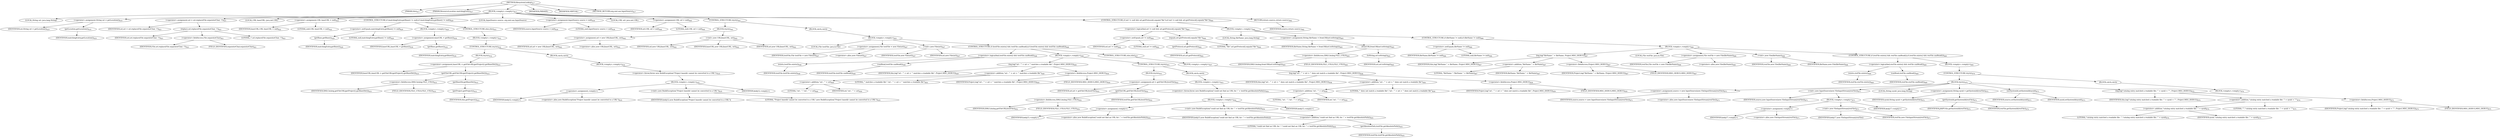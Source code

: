 digraph "filesystemLookup" {  
"969" [label = <(METHOD,filesystemLookup)<SUB>617</SUB>> ]
"96" [label = <(PARAM,this)<SUB>617</SUB>> ]
"970" [label = <(PARAM,ResourceLocation matchingEntry)<SUB>617</SUB>> ]
"971" [label = <(BLOCK,&lt;empty&gt;,&lt;empty&gt;)<SUB>617</SUB>> ]
"972" [label = <(LOCAL,String uri: java.lang.String)> ]
"973" [label = <(&lt;operator&gt;.assignment,String uri = getLocation())<SUB>619</SUB>> ]
"974" [label = <(IDENTIFIER,uri,String uri = getLocation())<SUB>619</SUB>> ]
"975" [label = <(getLocation,getLocation())<SUB>619</SUB>> ]
"976" [label = <(IDENTIFIER,matchingEntry,getLocation())<SUB>619</SUB>> ]
"977" [label = <(&lt;operator&gt;.assignment,uri = uri.replace(File.separatorChar, '/'))<SUB>621</SUB>> ]
"978" [label = <(IDENTIFIER,uri,uri = uri.replace(File.separatorChar, '/'))<SUB>621</SUB>> ]
"979" [label = <(replace,uri.replace(File.separatorChar, '/'))<SUB>621</SUB>> ]
"980" [label = <(IDENTIFIER,uri,uri.replace(File.separatorChar, '/'))<SUB>621</SUB>> ]
"981" [label = <(&lt;operator&gt;.fieldAccess,File.separatorChar)<SUB>621</SUB>> ]
"982" [label = <(IDENTIFIER,File,uri.replace(File.separatorChar, '/'))<SUB>621</SUB>> ]
"983" [label = <(FIELD_IDENTIFIER,separatorChar,separatorChar)<SUB>621</SUB>> ]
"984" [label = <(LITERAL,'/',uri.replace(File.separatorChar, '/'))<SUB>621</SUB>> ]
"985" [label = <(LOCAL,URL baseURL: java.net.URL)> ]
"986" [label = <(&lt;operator&gt;.assignment,URL baseURL = null)<SUB>622</SUB>> ]
"987" [label = <(IDENTIFIER,baseURL,URL baseURL = null)<SUB>622</SUB>> ]
"988" [label = <(LITERAL,null,URL baseURL = null)<SUB>622</SUB>> ]
"989" [label = <(CONTROL_STRUCTURE,if (matchingEntry.getBase() != null),if (matchingEntry.getBase() != null))<SUB>629</SUB>> ]
"990" [label = <(&lt;operator&gt;.notEquals,matchingEntry.getBase() != null)<SUB>629</SUB>> ]
"991" [label = <(getBase,getBase())<SUB>629</SUB>> ]
"992" [label = <(IDENTIFIER,matchingEntry,getBase())<SUB>629</SUB>> ]
"993" [label = <(LITERAL,null,matchingEntry.getBase() != null)<SUB>629</SUB>> ]
"994" [label = <(BLOCK,&lt;empty&gt;,&lt;empty&gt;)<SUB>629</SUB>> ]
"995" [label = <(&lt;operator&gt;.assignment,baseURL = getBase())<SUB>630</SUB>> ]
"996" [label = <(IDENTIFIER,baseURL,baseURL = getBase())<SUB>630</SUB>> ]
"997" [label = <(getBase,getBase())<SUB>630</SUB>> ]
"998" [label = <(IDENTIFIER,matchingEntry,getBase())<SUB>630</SUB>> ]
"999" [label = <(CONTROL_STRUCTURE,else,else)<SUB>631</SUB>> ]
"1000" [label = <(BLOCK,&lt;empty&gt;,&lt;empty&gt;)<SUB>631</SUB>> ]
"1001" [label = <(CONTROL_STRUCTURE,try,try)<SUB>632</SUB>> ]
"1002" [label = <(BLOCK,try,try)<SUB>632</SUB>> ]
"1003" [label = <(&lt;operator&gt;.assignment,baseURL = getFileURL(getProject().getBaseDir()))<SUB>633</SUB>> ]
"1004" [label = <(IDENTIFIER,baseURL,baseURL = getFileURL(getProject().getBaseDir()))<SUB>633</SUB>> ]
"1005" [label = <(getFileURL,getFileURL(getProject().getBaseDir()))<SUB>633</SUB>> ]
"1006" [label = <(&lt;operator&gt;.fieldAccess,XMLCatalog.FILE_UTILS)<SUB>633</SUB>> ]
"1007" [label = <(IDENTIFIER,XMLCatalog,getFileURL(getProject().getBaseDir()))<SUB>633</SUB>> ]
"1008" [label = <(FIELD_IDENTIFIER,FILE_UTILS,FILE_UTILS)<SUB>633</SUB>> ]
"1009" [label = <(getBaseDir,getBaseDir())<SUB>633</SUB>> ]
"1010" [label = <(getProject,getProject())<SUB>633</SUB>> ]
"95" [label = <(IDENTIFIER,this,getProject())<SUB>633</SUB>> ]
"1011" [label = <(BLOCK,catch,catch)> ]
"1012" [label = <(BLOCK,&lt;empty&gt;,&lt;empty&gt;)<SUB>634</SUB>> ]
"1013" [label = <(&lt;operator&gt;.throw,throw new BuildException(&quot;Project basedir cannot be converted to a URL&quot;);)<SUB>635</SUB>> ]
"1014" [label = <(BLOCK,&lt;empty&gt;,&lt;empty&gt;)<SUB>635</SUB>> ]
"1015" [label = <(&lt;operator&gt;.assignment,&lt;empty&gt;)> ]
"1016" [label = <(IDENTIFIER,$obj12,&lt;empty&gt;)> ]
"1017" [label = <(&lt;operator&gt;.alloc,new BuildException(&quot;Project basedir cannot be converted to a URL&quot;))<SUB>635</SUB>> ]
"1018" [label = <(&lt;init&gt;,new BuildException(&quot;Project basedir cannot be converted to a URL&quot;))<SUB>635</SUB>> ]
"1019" [label = <(IDENTIFIER,$obj12,new BuildException(&quot;Project basedir cannot be converted to a URL&quot;))> ]
"1020" [label = <(LITERAL,&quot;Project basedir cannot be converted to a URL&quot;,new BuildException(&quot;Project basedir cannot be converted to a URL&quot;))<SUB>635</SUB>> ]
"1021" [label = <(IDENTIFIER,$obj12,&lt;empty&gt;)> ]
"107" [label = <(LOCAL,InputSource source: org.xml.sax.InputSource)> ]
"1022" [label = <(&lt;operator&gt;.assignment,InputSource source = null)<SUB>639</SUB>> ]
"1023" [label = <(IDENTIFIER,source,InputSource source = null)<SUB>639</SUB>> ]
"1024" [label = <(LITERAL,null,InputSource source = null)<SUB>639</SUB>> ]
"98" [label = <(LOCAL,URL url: java.net.URL)> ]
"1025" [label = <(&lt;operator&gt;.assignment,URL url = null)<SUB>640</SUB>> ]
"1026" [label = <(IDENTIFIER,url,URL url = null)<SUB>640</SUB>> ]
"1027" [label = <(LITERAL,null,URL url = null)<SUB>640</SUB>> ]
"1028" [label = <(CONTROL_STRUCTURE,try,try)<SUB>641</SUB>> ]
"1029" [label = <(BLOCK,try,try)<SUB>641</SUB>> ]
"1030" [label = <(&lt;operator&gt;.assignment,url = new URL(baseURL, uri))<SUB>642</SUB>> ]
"1031" [label = <(IDENTIFIER,url,url = new URL(baseURL, uri))<SUB>642</SUB>> ]
"1032" [label = <(&lt;operator&gt;.alloc,new URL(baseURL, uri))<SUB>642</SUB>> ]
"1033" [label = <(&lt;init&gt;,new URL(baseURL, uri))<SUB>642</SUB>> ]
"97" [label = <(IDENTIFIER,url,new URL(baseURL, uri))<SUB>642</SUB>> ]
"1034" [label = <(IDENTIFIER,baseURL,new URL(baseURL, uri))<SUB>642</SUB>> ]
"1035" [label = <(IDENTIFIER,uri,new URL(baseURL, uri))<SUB>642</SUB>> ]
"1036" [label = <(BLOCK,catch,catch)> ]
"1037" [label = <(BLOCK,&lt;empty&gt;,&lt;empty&gt;)<SUB>643</SUB>> ]
"100" [label = <(LOCAL,File testFile: java.io.File)> ]
"1038" [label = <(&lt;operator&gt;.assignment,File testFile = new File(uri))<SUB>647</SUB>> ]
"1039" [label = <(IDENTIFIER,testFile,File testFile = new File(uri))<SUB>647</SUB>> ]
"1040" [label = <(&lt;operator&gt;.alloc,new File(uri))<SUB>647</SUB>> ]
"1041" [label = <(&lt;init&gt;,new File(uri))<SUB>647</SUB>> ]
"99" [label = <(IDENTIFIER,testFile,new File(uri))<SUB>647</SUB>> ]
"1042" [label = <(IDENTIFIER,uri,new File(uri))<SUB>647</SUB>> ]
"1043" [label = <(CONTROL_STRUCTURE,if (testFile.exists() &amp;&amp; testFile.canRead()),if (testFile.exists() &amp;&amp; testFile.canRead()))<SUB>648</SUB>> ]
"1044" [label = <(&lt;operator&gt;.logicalAnd,testFile.exists() &amp;&amp; testFile.canRead())<SUB>648</SUB>> ]
"1045" [label = <(exists,testFile.exists())<SUB>648</SUB>> ]
"1046" [label = <(IDENTIFIER,testFile,testFile.exists())<SUB>648</SUB>> ]
"1047" [label = <(canRead,testFile.canRead())<SUB>648</SUB>> ]
"1048" [label = <(IDENTIFIER,testFile,testFile.canRead())<SUB>648</SUB>> ]
"1049" [label = <(BLOCK,&lt;empty&gt;,&lt;empty&gt;)<SUB>648</SUB>> ]
"1050" [label = <(log,log(&quot;uri : '&quot; + uri + &quot;' matches a readable file&quot;, Project.MSG_DEBUG))<SUB>649</SUB>> ]
"101" [label = <(IDENTIFIER,this,log(&quot;uri : '&quot; + uri + &quot;' matches a readable file&quot;, Project.MSG_DEBUG))<SUB>649</SUB>> ]
"1051" [label = <(&lt;operator&gt;.addition,&quot;uri : '&quot; + uri + &quot;' matches a readable file&quot;)<SUB>649</SUB>> ]
"1052" [label = <(&lt;operator&gt;.addition,&quot;uri : '&quot; + uri)<SUB>649</SUB>> ]
"1053" [label = <(LITERAL,&quot;uri : '&quot;,&quot;uri : '&quot; + uri)<SUB>649</SUB>> ]
"1054" [label = <(IDENTIFIER,uri,&quot;uri : '&quot; + uri)<SUB>650</SUB>> ]
"1055" [label = <(LITERAL,&quot;' matches a readable file&quot;,&quot;uri : '&quot; + uri + &quot;' matches a readable file&quot;)<SUB>650</SUB>> ]
"1056" [label = <(&lt;operator&gt;.fieldAccess,Project.MSG_DEBUG)<SUB>650</SUB>> ]
"1057" [label = <(IDENTIFIER,Project,log(&quot;uri : '&quot; + uri + &quot;' matches a readable file&quot;, Project.MSG_DEBUG))<SUB>650</SUB>> ]
"1058" [label = <(FIELD_IDENTIFIER,MSG_DEBUG,MSG_DEBUG)<SUB>650</SUB>> ]
"1059" [label = <(CONTROL_STRUCTURE,try,try)<SUB>651</SUB>> ]
"1060" [label = <(BLOCK,try,try)<SUB>651</SUB>> ]
"1061" [label = <(&lt;operator&gt;.assignment,url = getFileURL(testFile))<SUB>652</SUB>> ]
"1062" [label = <(IDENTIFIER,url,url = getFileURL(testFile))<SUB>652</SUB>> ]
"1063" [label = <(getFileURL,getFileURL(testFile))<SUB>652</SUB>> ]
"1064" [label = <(&lt;operator&gt;.fieldAccess,XMLCatalog.FILE_UTILS)<SUB>652</SUB>> ]
"1065" [label = <(IDENTIFIER,XMLCatalog,getFileURL(testFile))<SUB>652</SUB>> ]
"1066" [label = <(FIELD_IDENTIFIER,FILE_UTILS,FILE_UTILS)<SUB>652</SUB>> ]
"1067" [label = <(IDENTIFIER,testFile,getFileURL(testFile))<SUB>652</SUB>> ]
"1068" [label = <(BLOCK,catch,catch)> ]
"1069" [label = <(BLOCK,&lt;empty&gt;,&lt;empty&gt;)<SUB>653</SUB>> ]
"1070" [label = <(&lt;operator&gt;.throw,throw new BuildException(&quot;could not find an URL for :&quot; + testFile.getAbsolutePath());)<SUB>654</SUB>> ]
"1071" [label = <(BLOCK,&lt;empty&gt;,&lt;empty&gt;)<SUB>654</SUB>> ]
"1072" [label = <(&lt;operator&gt;.assignment,&lt;empty&gt;)> ]
"1073" [label = <(IDENTIFIER,$obj15,&lt;empty&gt;)> ]
"1074" [label = <(&lt;operator&gt;.alloc,new BuildException(&quot;could not find an URL for :&quot; + testFile.getAbsolutePath()))<SUB>654</SUB>> ]
"1075" [label = <(&lt;init&gt;,new BuildException(&quot;could not find an URL for :&quot; + testFile.getAbsolutePath()))<SUB>654</SUB>> ]
"1076" [label = <(IDENTIFIER,$obj15,new BuildException(&quot;could not find an URL for :&quot; + testFile.getAbsolutePath()))> ]
"1077" [label = <(&lt;operator&gt;.addition,&quot;could not find an URL for :&quot; + testFile.getAbsolutePath())<SUB>655</SUB>> ]
"1078" [label = <(LITERAL,&quot;could not find an URL for :&quot;,&quot;could not find an URL for :&quot; + testFile.getAbsolutePath())<SUB>655</SUB>> ]
"1079" [label = <(getAbsolutePath,testFile.getAbsolutePath())<SUB>655</SUB>> ]
"1080" [label = <(IDENTIFIER,testFile,testFile.getAbsolutePath())<SUB>655</SUB>> ]
"1081" [label = <(IDENTIFIER,$obj15,&lt;empty&gt;)> ]
"1082" [label = <(CONTROL_STRUCTURE,else,else)<SUB>657</SUB>> ]
"1083" [label = <(BLOCK,&lt;empty&gt;,&lt;empty&gt;)<SUB>657</SUB>> ]
"1084" [label = <(log,log(&quot;uri : '&quot; + uri + &quot;' does not match a readable file&quot;, Project.MSG_DEBUG))<SUB>658</SUB>> ]
"102" [label = <(IDENTIFIER,this,log(&quot;uri : '&quot; + uri + &quot;' does not match a readable file&quot;, Project.MSG_DEBUG))<SUB>658</SUB>> ]
"1085" [label = <(&lt;operator&gt;.addition,&quot;uri : '&quot; + uri + &quot;' does not match a readable file&quot;)<SUB>658</SUB>> ]
"1086" [label = <(&lt;operator&gt;.addition,&quot;uri : '&quot; + uri)<SUB>658</SUB>> ]
"1087" [label = <(LITERAL,&quot;uri : '&quot;,&quot;uri : '&quot; + uri)<SUB>658</SUB>> ]
"1088" [label = <(IDENTIFIER,uri,&quot;uri : '&quot; + uri)<SUB>659</SUB>> ]
"1089" [label = <(LITERAL,&quot;' does not match a readable file&quot;,&quot;uri : '&quot; + uri + &quot;' does not match a readable file&quot;)<SUB>659</SUB>> ]
"1090" [label = <(&lt;operator&gt;.fieldAccess,Project.MSG_DEBUG)<SUB>659</SUB>> ]
"1091" [label = <(IDENTIFIER,Project,log(&quot;uri : '&quot; + uri + &quot;' does not match a readable file&quot;, Project.MSG_DEBUG))<SUB>659</SUB>> ]
"1092" [label = <(FIELD_IDENTIFIER,MSG_DEBUG,MSG_DEBUG)<SUB>659</SUB>> ]
"1093" [label = <(CONTROL_STRUCTURE,if (url != null &amp;&amp; url.getProtocol().equals(&quot;file&quot;)),if (url != null &amp;&amp; url.getProtocol().equals(&quot;file&quot;)))<SUB>664</SUB>> ]
"1094" [label = <(&lt;operator&gt;.logicalAnd,url != null &amp;&amp; url.getProtocol().equals(&quot;file&quot;))<SUB>664</SUB>> ]
"1095" [label = <(&lt;operator&gt;.notEquals,url != null)<SUB>664</SUB>> ]
"1096" [label = <(IDENTIFIER,url,url != null)<SUB>664</SUB>> ]
"1097" [label = <(LITERAL,null,url != null)<SUB>664</SUB>> ]
"1098" [label = <(equals,url.getProtocol().equals(&quot;file&quot;))<SUB>664</SUB>> ]
"1099" [label = <(getProtocol,url.getProtocol())<SUB>664</SUB>> ]
"1100" [label = <(IDENTIFIER,url,url.getProtocol())<SUB>664</SUB>> ]
"1101" [label = <(LITERAL,&quot;file&quot;,url.getProtocol().equals(&quot;file&quot;))<SUB>664</SUB>> ]
"1102" [label = <(BLOCK,&lt;empty&gt;,&lt;empty&gt;)<SUB>664</SUB>> ]
"1103" [label = <(LOCAL,String fileName: java.lang.String)> ]
"1104" [label = <(&lt;operator&gt;.assignment,String fileName = fromURI(url.toString()))<SUB>665</SUB>> ]
"1105" [label = <(IDENTIFIER,fileName,String fileName = fromURI(url.toString()))<SUB>665</SUB>> ]
"1106" [label = <(fromURI,fromURI(url.toString()))<SUB>665</SUB>> ]
"1107" [label = <(&lt;operator&gt;.fieldAccess,XMLCatalog.FILE_UTILS)<SUB>665</SUB>> ]
"1108" [label = <(IDENTIFIER,XMLCatalog,fromURI(url.toString()))<SUB>665</SUB>> ]
"1109" [label = <(FIELD_IDENTIFIER,FILE_UTILS,FILE_UTILS)<SUB>665</SUB>> ]
"1110" [label = <(toString,url.toString())<SUB>665</SUB>> ]
"1111" [label = <(IDENTIFIER,url,url.toString())<SUB>665</SUB>> ]
"1112" [label = <(CONTROL_STRUCTURE,if (fileName != null),if (fileName != null))<SUB>666</SUB>> ]
"1113" [label = <(&lt;operator&gt;.notEquals,fileName != null)<SUB>666</SUB>> ]
"1114" [label = <(IDENTIFIER,fileName,fileName != null)<SUB>666</SUB>> ]
"1115" [label = <(LITERAL,null,fileName != null)<SUB>666</SUB>> ]
"1116" [label = <(BLOCK,&lt;empty&gt;,&lt;empty&gt;)<SUB>666</SUB>> ]
"1117" [label = <(log,log(&quot;fileName &quot; + fileName, Project.MSG_DEBUG))<SUB>667</SUB>> ]
"103" [label = <(IDENTIFIER,this,log(&quot;fileName &quot; + fileName, Project.MSG_DEBUG))<SUB>667</SUB>> ]
"1118" [label = <(&lt;operator&gt;.addition,&quot;fileName &quot; + fileName)<SUB>667</SUB>> ]
"1119" [label = <(LITERAL,&quot;fileName &quot;,&quot;fileName &quot; + fileName)<SUB>667</SUB>> ]
"1120" [label = <(IDENTIFIER,fileName,&quot;fileName &quot; + fileName)<SUB>667</SUB>> ]
"1121" [label = <(&lt;operator&gt;.fieldAccess,Project.MSG_DEBUG)<SUB>667</SUB>> ]
"1122" [label = <(IDENTIFIER,Project,log(&quot;fileName &quot; + fileName, Project.MSG_DEBUG))<SUB>667</SUB>> ]
"1123" [label = <(FIELD_IDENTIFIER,MSG_DEBUG,MSG_DEBUG)<SUB>667</SUB>> ]
"105" [label = <(LOCAL,File resFile: java.io.File)> ]
"1124" [label = <(&lt;operator&gt;.assignment,File resFile = new File(fileName))<SUB>668</SUB>> ]
"1125" [label = <(IDENTIFIER,resFile,File resFile = new File(fileName))<SUB>668</SUB>> ]
"1126" [label = <(&lt;operator&gt;.alloc,new File(fileName))<SUB>668</SUB>> ]
"1127" [label = <(&lt;init&gt;,new File(fileName))<SUB>668</SUB>> ]
"104" [label = <(IDENTIFIER,resFile,new File(fileName))<SUB>668</SUB>> ]
"1128" [label = <(IDENTIFIER,fileName,new File(fileName))<SUB>668</SUB>> ]
"1129" [label = <(CONTROL_STRUCTURE,if (resFile.exists() &amp;&amp; resFile.canRead()),if (resFile.exists() &amp;&amp; resFile.canRead()))<SUB>669</SUB>> ]
"1130" [label = <(&lt;operator&gt;.logicalAnd,resFile.exists() &amp;&amp; resFile.canRead())<SUB>669</SUB>> ]
"1131" [label = <(exists,resFile.exists())<SUB>669</SUB>> ]
"1132" [label = <(IDENTIFIER,resFile,resFile.exists())<SUB>669</SUB>> ]
"1133" [label = <(canRead,resFile.canRead())<SUB>669</SUB>> ]
"1134" [label = <(IDENTIFIER,resFile,resFile.canRead())<SUB>669</SUB>> ]
"1135" [label = <(BLOCK,&lt;empty&gt;,&lt;empty&gt;)<SUB>669</SUB>> ]
"1136" [label = <(CONTROL_STRUCTURE,try,try)<SUB>670</SUB>> ]
"1137" [label = <(BLOCK,try,try)<SUB>670</SUB>> ]
"1138" [label = <(&lt;operator&gt;.assignment,source = new InputSource(new FileInputStream(resFile)))<SUB>671</SUB>> ]
"1139" [label = <(IDENTIFIER,source,source = new InputSource(new FileInputStream(resFile)))<SUB>671</SUB>> ]
"1140" [label = <(&lt;operator&gt;.alloc,new InputSource(new FileInputStream(resFile)))<SUB>671</SUB>> ]
"1141" [label = <(&lt;init&gt;,new InputSource(new FileInputStream(resFile)))<SUB>671</SUB>> ]
"106" [label = <(IDENTIFIER,source,new InputSource(new FileInputStream(resFile)))<SUB>671</SUB>> ]
"1142" [label = <(BLOCK,&lt;empty&gt;,&lt;empty&gt;)<SUB>671</SUB>> ]
"1143" [label = <(&lt;operator&gt;.assignment,&lt;empty&gt;)> ]
"1144" [label = <(IDENTIFIER,$obj17,&lt;empty&gt;)> ]
"1145" [label = <(&lt;operator&gt;.alloc,new FileInputStream(resFile))<SUB>671</SUB>> ]
"1146" [label = <(&lt;init&gt;,new FileInputStream(resFile))<SUB>671</SUB>> ]
"1147" [label = <(IDENTIFIER,$obj17,new FileInputStream(resFile))> ]
"1148" [label = <(IDENTIFIER,resFile,new FileInputStream(resFile))<SUB>671</SUB>> ]
"1149" [label = <(IDENTIFIER,$obj17,&lt;empty&gt;)> ]
"1150" [label = <(LOCAL,String sysid: java.lang.String)> ]
"1151" [label = <(&lt;operator&gt;.assignment,String sysid = getSystemId(resFile))<SUB>672</SUB>> ]
"1152" [label = <(IDENTIFIER,sysid,String sysid = getSystemId(resFile))<SUB>672</SUB>> ]
"1153" [label = <(getSystemId,getSystemId(resFile))<SUB>672</SUB>> ]
"1154" [label = <(IDENTIFIER,JAXPUtils,getSystemId(resFile))<SUB>672</SUB>> ]
"1155" [label = <(IDENTIFIER,resFile,getSystemId(resFile))<SUB>672</SUB>> ]
"1156" [label = <(setSystemId,setSystemId(sysid))<SUB>673</SUB>> ]
"1157" [label = <(IDENTIFIER,source,setSystemId(sysid))<SUB>673</SUB>> ]
"1158" [label = <(IDENTIFIER,sysid,setSystemId(sysid))<SUB>673</SUB>> ]
"1159" [label = <(log,log(&quot;catalog entry matched a readable file: '&quot; + sysid + &quot;'&quot;, Project.MSG_DEBUG))<SUB>674</SUB>> ]
"108" [label = <(IDENTIFIER,this,log(&quot;catalog entry matched a readable file: '&quot; + sysid + &quot;'&quot;, Project.MSG_DEBUG))<SUB>674</SUB>> ]
"1160" [label = <(&lt;operator&gt;.addition,&quot;catalog entry matched a readable file: '&quot; + sysid + &quot;'&quot;)<SUB>674</SUB>> ]
"1161" [label = <(&lt;operator&gt;.addition,&quot;catalog entry matched a readable file: '&quot; + sysid)<SUB>674</SUB>> ]
"1162" [label = <(LITERAL,&quot;catalog entry matched a readable file: '&quot;,&quot;catalog entry matched a readable file: '&quot; + sysid)<SUB>674</SUB>> ]
"1163" [label = <(IDENTIFIER,sysid,&quot;catalog entry matched a readable file: '&quot; + sysid)<SUB>675</SUB>> ]
"1164" [label = <(LITERAL,&quot;'&quot;,&quot;catalog entry matched a readable file: '&quot; + sysid + &quot;'&quot;)<SUB>675</SUB>> ]
"1165" [label = <(&lt;operator&gt;.fieldAccess,Project.MSG_DEBUG)<SUB>675</SUB>> ]
"1166" [label = <(IDENTIFIER,Project,log(&quot;catalog entry matched a readable file: '&quot; + sysid + &quot;'&quot;, Project.MSG_DEBUG))<SUB>675</SUB>> ]
"1167" [label = <(FIELD_IDENTIFIER,MSG_DEBUG,MSG_DEBUG)<SUB>675</SUB>> ]
"1168" [label = <(BLOCK,catch,catch)> ]
"1169" [label = <(BLOCK,&lt;empty&gt;,&lt;empty&gt;)<SUB>676</SUB>> ]
"1170" [label = <(RETURN,return source;,return source;)<SUB>682</SUB>> ]
"1171" [label = <(IDENTIFIER,source,return source;)<SUB>682</SUB>> ]
"1172" [label = <(MODIFIER,PRIVATE)> ]
"1173" [label = <(MODIFIER,VIRTUAL)> ]
"1174" [label = <(METHOD_RETURN,org.xml.sax.InputSource)<SUB>617</SUB>> ]
  "969" -> "96" 
  "969" -> "970" 
  "969" -> "971" 
  "969" -> "1172" 
  "969" -> "1173" 
  "969" -> "1174" 
  "971" -> "972" 
  "971" -> "973" 
  "971" -> "977" 
  "971" -> "985" 
  "971" -> "986" 
  "971" -> "989" 
  "971" -> "107" 
  "971" -> "1022" 
  "971" -> "98" 
  "971" -> "1025" 
  "971" -> "1028" 
  "971" -> "1093" 
  "971" -> "1170" 
  "973" -> "974" 
  "973" -> "975" 
  "975" -> "976" 
  "977" -> "978" 
  "977" -> "979" 
  "979" -> "980" 
  "979" -> "981" 
  "979" -> "984" 
  "981" -> "982" 
  "981" -> "983" 
  "986" -> "987" 
  "986" -> "988" 
  "989" -> "990" 
  "989" -> "994" 
  "989" -> "999" 
  "990" -> "991" 
  "990" -> "993" 
  "991" -> "992" 
  "994" -> "995" 
  "995" -> "996" 
  "995" -> "997" 
  "997" -> "998" 
  "999" -> "1000" 
  "1000" -> "1001" 
  "1001" -> "1002" 
  "1001" -> "1011" 
  "1002" -> "1003" 
  "1003" -> "1004" 
  "1003" -> "1005" 
  "1005" -> "1006" 
  "1005" -> "1009" 
  "1006" -> "1007" 
  "1006" -> "1008" 
  "1009" -> "1010" 
  "1010" -> "95" 
  "1011" -> "1012" 
  "1012" -> "1013" 
  "1013" -> "1014" 
  "1014" -> "1015" 
  "1014" -> "1018" 
  "1014" -> "1021" 
  "1015" -> "1016" 
  "1015" -> "1017" 
  "1018" -> "1019" 
  "1018" -> "1020" 
  "1022" -> "1023" 
  "1022" -> "1024" 
  "1025" -> "1026" 
  "1025" -> "1027" 
  "1028" -> "1029" 
  "1028" -> "1036" 
  "1029" -> "1030" 
  "1029" -> "1033" 
  "1030" -> "1031" 
  "1030" -> "1032" 
  "1033" -> "97" 
  "1033" -> "1034" 
  "1033" -> "1035" 
  "1036" -> "1037" 
  "1037" -> "100" 
  "1037" -> "1038" 
  "1037" -> "1041" 
  "1037" -> "1043" 
  "1038" -> "1039" 
  "1038" -> "1040" 
  "1041" -> "99" 
  "1041" -> "1042" 
  "1043" -> "1044" 
  "1043" -> "1049" 
  "1043" -> "1082" 
  "1044" -> "1045" 
  "1044" -> "1047" 
  "1045" -> "1046" 
  "1047" -> "1048" 
  "1049" -> "1050" 
  "1049" -> "1059" 
  "1050" -> "101" 
  "1050" -> "1051" 
  "1050" -> "1056" 
  "1051" -> "1052" 
  "1051" -> "1055" 
  "1052" -> "1053" 
  "1052" -> "1054" 
  "1056" -> "1057" 
  "1056" -> "1058" 
  "1059" -> "1060" 
  "1059" -> "1068" 
  "1060" -> "1061" 
  "1061" -> "1062" 
  "1061" -> "1063" 
  "1063" -> "1064" 
  "1063" -> "1067" 
  "1064" -> "1065" 
  "1064" -> "1066" 
  "1068" -> "1069" 
  "1069" -> "1070" 
  "1070" -> "1071" 
  "1071" -> "1072" 
  "1071" -> "1075" 
  "1071" -> "1081" 
  "1072" -> "1073" 
  "1072" -> "1074" 
  "1075" -> "1076" 
  "1075" -> "1077" 
  "1077" -> "1078" 
  "1077" -> "1079" 
  "1079" -> "1080" 
  "1082" -> "1083" 
  "1083" -> "1084" 
  "1084" -> "102" 
  "1084" -> "1085" 
  "1084" -> "1090" 
  "1085" -> "1086" 
  "1085" -> "1089" 
  "1086" -> "1087" 
  "1086" -> "1088" 
  "1090" -> "1091" 
  "1090" -> "1092" 
  "1093" -> "1094" 
  "1093" -> "1102" 
  "1094" -> "1095" 
  "1094" -> "1098" 
  "1095" -> "1096" 
  "1095" -> "1097" 
  "1098" -> "1099" 
  "1098" -> "1101" 
  "1099" -> "1100" 
  "1102" -> "1103" 
  "1102" -> "1104" 
  "1102" -> "1112" 
  "1104" -> "1105" 
  "1104" -> "1106" 
  "1106" -> "1107" 
  "1106" -> "1110" 
  "1107" -> "1108" 
  "1107" -> "1109" 
  "1110" -> "1111" 
  "1112" -> "1113" 
  "1112" -> "1116" 
  "1113" -> "1114" 
  "1113" -> "1115" 
  "1116" -> "1117" 
  "1116" -> "105" 
  "1116" -> "1124" 
  "1116" -> "1127" 
  "1116" -> "1129" 
  "1117" -> "103" 
  "1117" -> "1118" 
  "1117" -> "1121" 
  "1118" -> "1119" 
  "1118" -> "1120" 
  "1121" -> "1122" 
  "1121" -> "1123" 
  "1124" -> "1125" 
  "1124" -> "1126" 
  "1127" -> "104" 
  "1127" -> "1128" 
  "1129" -> "1130" 
  "1129" -> "1135" 
  "1130" -> "1131" 
  "1130" -> "1133" 
  "1131" -> "1132" 
  "1133" -> "1134" 
  "1135" -> "1136" 
  "1136" -> "1137" 
  "1136" -> "1168" 
  "1137" -> "1138" 
  "1137" -> "1141" 
  "1137" -> "1150" 
  "1137" -> "1151" 
  "1137" -> "1156" 
  "1137" -> "1159" 
  "1138" -> "1139" 
  "1138" -> "1140" 
  "1141" -> "106" 
  "1141" -> "1142" 
  "1142" -> "1143" 
  "1142" -> "1146" 
  "1142" -> "1149" 
  "1143" -> "1144" 
  "1143" -> "1145" 
  "1146" -> "1147" 
  "1146" -> "1148" 
  "1151" -> "1152" 
  "1151" -> "1153" 
  "1153" -> "1154" 
  "1153" -> "1155" 
  "1156" -> "1157" 
  "1156" -> "1158" 
  "1159" -> "108" 
  "1159" -> "1160" 
  "1159" -> "1165" 
  "1160" -> "1161" 
  "1160" -> "1164" 
  "1161" -> "1162" 
  "1161" -> "1163" 
  "1165" -> "1166" 
  "1165" -> "1167" 
  "1168" -> "1169" 
  "1170" -> "1171" 
}
